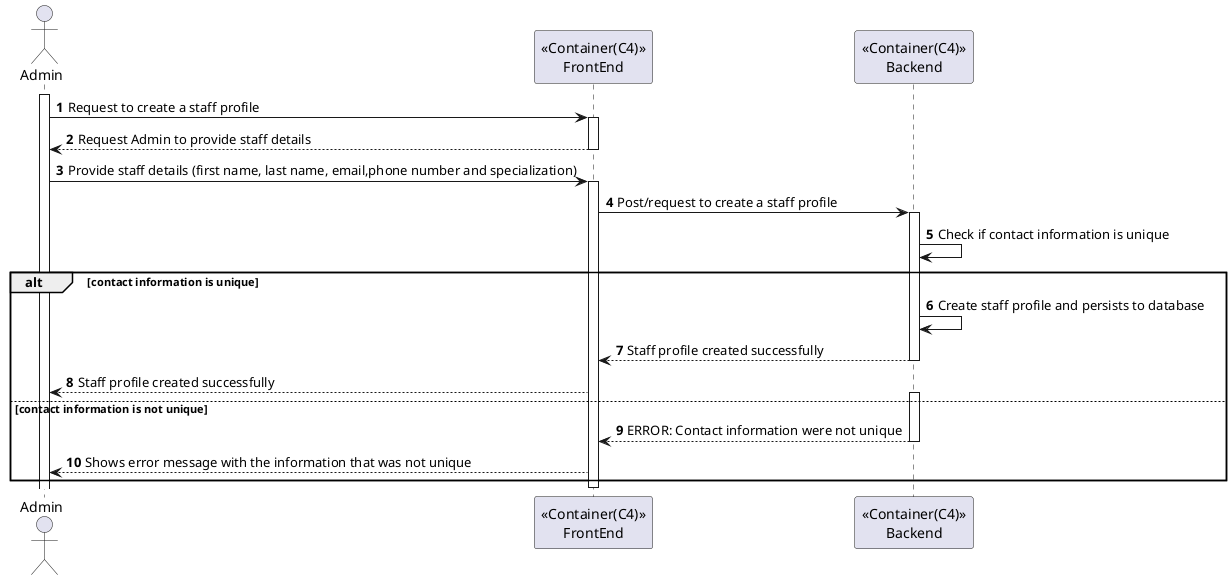 ﻿@startuml
'https://plantuml.com/sequence-diagram

autonumber
actor Admin as admin
participant "<<Container(C4)>>\nFrontEnd" as sys
participant "<<Container(C4)>>\nBackend" as be

activate admin
admin -> sys: Request to create a staff profile
activate sys 


sys --> admin: Request Admin to provide staff details
deactivate sys
admin -> sys: Provide staff details (first name, last name, email,phone number and specialization)
activate sys
sys -> be: Post/request to create a staff profile

activate be 
be -> be: Check if contact information is unique

alt contact information is unique

be -> be: Create staff profile and persists to database
be --> sys: Staff profile created successfully
deactivate be
sys --> admin: Staff profile created successfully
else contact information is not unique
activate be 
be --> sys: ERROR: Contact information were not unique
deactivate be
sys --> admin: Shows error message with the information that was not unique
end
deactivate sys


@enduml